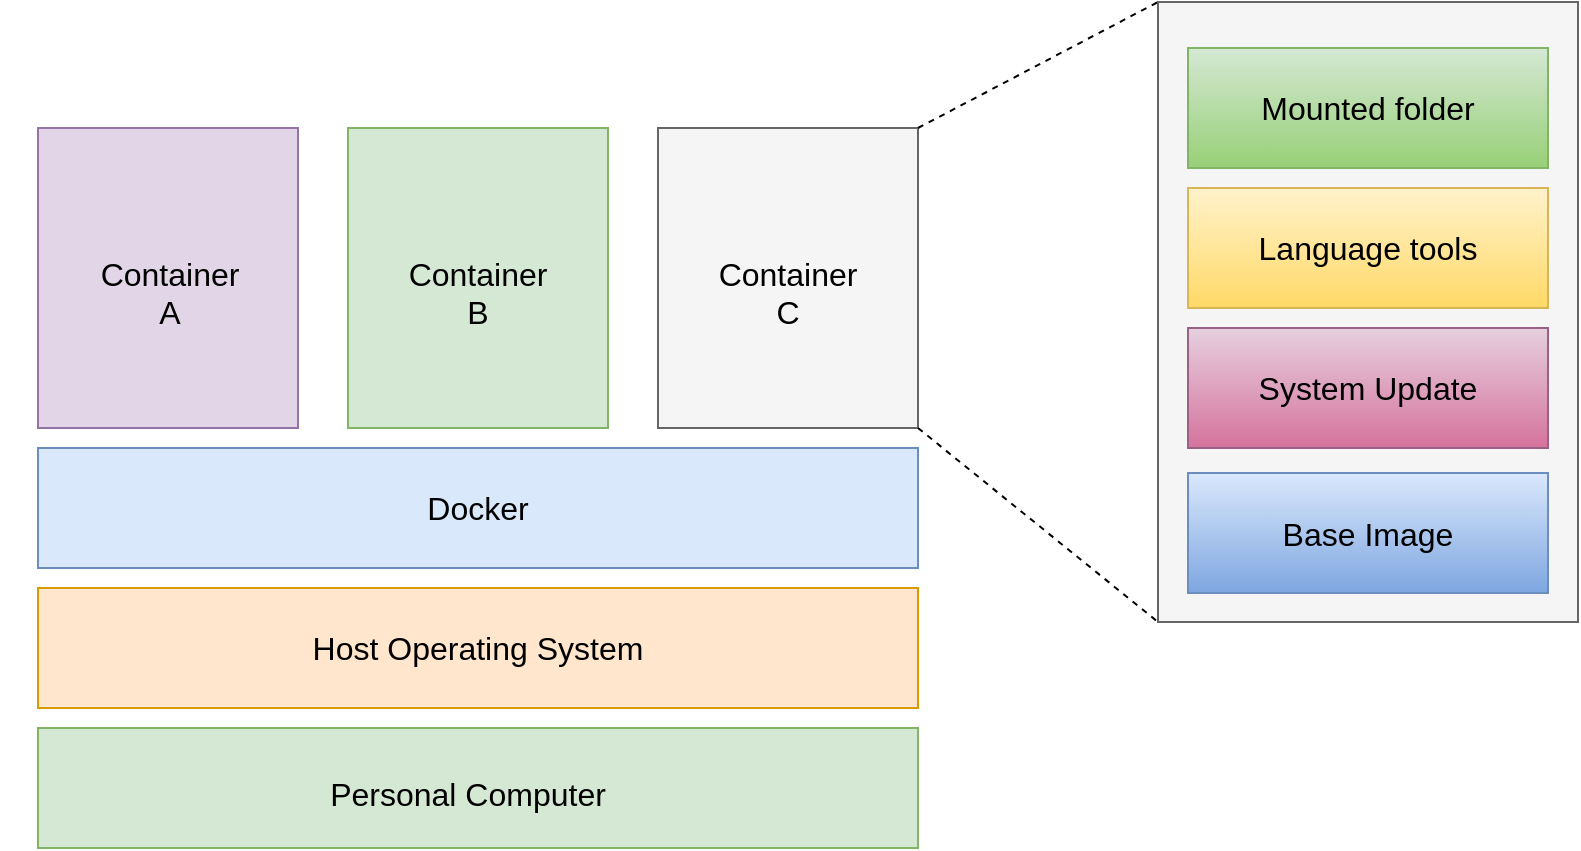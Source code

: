 <mxfile version="14.8.0" type="device"><diagram id="WsLTLrMoJJys_6QuXDJb" name="Page-1"><mxGraphModel dx="1038" dy="577" grid="1" gridSize="10" guides="1" tooltips="1" connect="1" arrows="1" fold="1" page="1" pageScale="1" pageWidth="1000" pageHeight="1200" math="0" shadow="0"><root><mxCell id="0"/><mxCell id="1" parent="0"/><mxCell id="BruhGGZfhsPJ82CiOczC-2" value="" style="rounded=0;whiteSpace=wrap;html=1;fillColor=#d5e8d4;strokeColor=#82b366;" vertex="1" parent="1"><mxGeometry x="120" y="580" width="440" height="60" as="geometry"/></mxCell><mxCell id="BruhGGZfhsPJ82CiOczC-3" value="" style="rounded=0;whiteSpace=wrap;html=1;fillColor=#dae8fc;strokeColor=#6c8ebf;" vertex="1" parent="1"><mxGeometry x="120" y="440" width="440" height="60" as="geometry"/></mxCell><mxCell id="BruhGGZfhsPJ82CiOczC-4" value="" style="rounded=0;whiteSpace=wrap;html=1;fillColor=#ffe6cc;strokeColor=#d79b00;" vertex="1" parent="1"><mxGeometry x="120" y="510" width="440" height="60" as="geometry"/></mxCell><mxCell id="BruhGGZfhsPJ82CiOczC-7" value="" style="rounded=0;whiteSpace=wrap;html=1;fillColor=#f5f5f5;strokeColor=#666666;fontColor=#333333;" vertex="1" parent="1"><mxGeometry x="430" y="280" width="130" height="150" as="geometry"/></mxCell><mxCell id="BruhGGZfhsPJ82CiOczC-9" value="" style="rounded=0;whiteSpace=wrap;html=1;fillColor=#d5e8d4;strokeColor=#82b366;" vertex="1" parent="1"><mxGeometry x="275" y="280" width="130" height="150" as="geometry"/></mxCell><mxCell id="BruhGGZfhsPJ82CiOczC-10" value="" style="rounded=0;whiteSpace=wrap;html=1;fillColor=#e1d5e7;strokeColor=#9673a6;" vertex="1" parent="1"><mxGeometry x="120" y="280" width="130" height="150" as="geometry"/></mxCell><mxCell id="BruhGGZfhsPJ82CiOczC-11" value="" style="rounded=0;whiteSpace=wrap;html=1;fillColor=#f5f5f5;strokeColor=#666666;fontColor=#333333;" vertex="1" parent="1"><mxGeometry x="680" y="217" width="210" height="310" as="geometry"/></mxCell><mxCell id="BruhGGZfhsPJ82CiOczC-16" value="" style="endArrow=none;dashed=1;html=1;entryX=0;entryY=0;entryDx=0;entryDy=0;exitX=1;exitY=0;exitDx=0;exitDy=0;" edge="1" parent="1" source="BruhGGZfhsPJ82CiOczC-7" target="BruhGGZfhsPJ82CiOczC-11"><mxGeometry width="50" height="50" relative="1" as="geometry"><mxPoint x="470" y="410" as="sourcePoint"/><mxPoint x="520" y="360" as="targetPoint"/></mxGeometry></mxCell><mxCell id="BruhGGZfhsPJ82CiOczC-17" value="" style="endArrow=none;dashed=1;html=1;entryX=0;entryY=1;entryDx=0;entryDy=0;exitX=1;exitY=1;exitDx=0;exitDy=0;" edge="1" parent="1" source="BruhGGZfhsPJ82CiOczC-7" target="BruhGGZfhsPJ82CiOczC-11"><mxGeometry width="50" height="50" relative="1" as="geometry"><mxPoint x="570" y="290" as="sourcePoint"/><mxPoint x="690" y="190" as="targetPoint"/></mxGeometry></mxCell><mxCell id="BruhGGZfhsPJ82CiOczC-18" value="&lt;font style=&quot;font-size: 16px&quot;&gt;Personal Computer&lt;br&gt;&lt;/font&gt;" style="text;html=1;strokeColor=none;fillColor=none;align=center;verticalAlign=middle;whiteSpace=wrap;rounded=0;" vertex="1" parent="1"><mxGeometry x="250" y="595" width="170" height="35" as="geometry"/></mxCell><mxCell id="BruhGGZfhsPJ82CiOczC-19" value="&lt;font style=&quot;font-size: 16px&quot;&gt;Host Operating System&lt;br&gt;&lt;/font&gt;" style="text;html=1;strokeColor=none;fillColor=none;align=center;verticalAlign=middle;whiteSpace=wrap;rounded=0;" vertex="1" parent="1"><mxGeometry x="255" y="522.5" width="170" height="35" as="geometry"/></mxCell><mxCell id="BruhGGZfhsPJ82CiOczC-20" value="&lt;font style=&quot;font-size: 16px&quot;&gt;Docker&lt;br&gt;&lt;/font&gt;" style="text;html=1;strokeColor=none;fillColor=none;align=center;verticalAlign=middle;whiteSpace=wrap;rounded=0;" vertex="1" parent="1"><mxGeometry x="255" y="452.5" width="170" height="35" as="geometry"/></mxCell><mxCell id="BruhGGZfhsPJ82CiOczC-21" value="&lt;br&gt;&lt;font style=&quot;font-size: 16px&quot;&gt;Container&lt;br&gt;A&lt;br&gt;&lt;/font&gt;" style="text;html=1;strokeColor=none;fillColor=none;align=center;verticalAlign=middle;whiteSpace=wrap;rounded=0;" vertex="1" parent="1"><mxGeometry x="101" y="337.5" width="170" height="35" as="geometry"/></mxCell><mxCell id="BruhGGZfhsPJ82CiOczC-23" value="&lt;br&gt;&lt;font style=&quot;font-size: 16px&quot;&gt;Container&lt;br&gt;B&lt;br&gt;&lt;/font&gt;" style="text;html=1;strokeColor=none;fillColor=none;align=center;verticalAlign=middle;whiteSpace=wrap;rounded=0;" vertex="1" parent="1"><mxGeometry x="255" y="337.5" width="170" height="35" as="geometry"/></mxCell><mxCell id="BruhGGZfhsPJ82CiOczC-24" value="&lt;br&gt;&lt;font style=&quot;font-size: 16px&quot;&gt;Container&lt;br&gt;C&lt;br&gt;&lt;/font&gt;" style="text;html=1;strokeColor=none;fillColor=none;align=center;verticalAlign=middle;whiteSpace=wrap;rounded=0;" vertex="1" parent="1"><mxGeometry x="410" y="337.5" width="170" height="35" as="geometry"/></mxCell><mxCell id="BruhGGZfhsPJ82CiOczC-25" value="" style="rounded=0;whiteSpace=wrap;html=1;gradientColor=#7ea6e0;fillColor=#dae8fc;strokeColor=#6c8ebf;" vertex="1" parent="1"><mxGeometry x="695" y="452.5" width="180" height="60" as="geometry"/></mxCell><mxCell id="BruhGGZfhsPJ82CiOczC-26" value="" style="rounded=0;whiteSpace=wrap;html=1;gradientColor=#d5739d;fillColor=#e6d0de;strokeColor=#996185;" vertex="1" parent="1"><mxGeometry x="695" y="380" width="180" height="60" as="geometry"/></mxCell><mxCell id="BruhGGZfhsPJ82CiOczC-27" value="" style="rounded=0;whiteSpace=wrap;html=1;gradientColor=#ffd966;fillColor=#fff2cc;strokeColor=#d6b656;" vertex="1" parent="1"><mxGeometry x="695" y="310" width="180" height="60" as="geometry"/></mxCell><mxCell id="BruhGGZfhsPJ82CiOczC-28" value="" style="rounded=0;whiteSpace=wrap;html=1;gradientColor=#97d077;fillColor=#d5e8d4;strokeColor=#82b366;" vertex="1" parent="1"><mxGeometry x="695" y="240" width="180" height="60" as="geometry"/></mxCell><mxCell id="BruhGGZfhsPJ82CiOczC-29" value="&lt;font style=&quot;font-size: 16px&quot;&gt;Base Image&lt;/font&gt;&lt;font style=&quot;font-size: 16px&quot;&gt;&lt;br&gt;&lt;/font&gt;" style="text;html=1;strokeColor=none;fillColor=none;align=center;verticalAlign=middle;whiteSpace=wrap;rounded=0;" vertex="1" parent="1"><mxGeometry x="700" y="465" width="170" height="35" as="geometry"/></mxCell><mxCell id="BruhGGZfhsPJ82CiOczC-30" value="&lt;font style=&quot;font-size: 16px&quot;&gt;System Update&lt;br&gt;&lt;/font&gt;" style="text;html=1;strokeColor=none;fillColor=none;align=center;verticalAlign=middle;whiteSpace=wrap;rounded=0;" vertex="1" parent="1"><mxGeometry x="700" y="392.5" width="170" height="35" as="geometry"/></mxCell><mxCell id="BruhGGZfhsPJ82CiOczC-31" value="&lt;font style=&quot;font-size: 16px&quot;&gt;Language tools&lt;/font&gt;" style="text;html=1;strokeColor=none;fillColor=none;align=center;verticalAlign=middle;whiteSpace=wrap;rounded=0;" vertex="1" parent="1"><mxGeometry x="700" y="322.5" width="170" height="35" as="geometry"/></mxCell><mxCell id="BruhGGZfhsPJ82CiOczC-32" value="&lt;font style=&quot;font-size: 16px&quot;&gt;Mounted folder&lt;/font&gt;" style="text;html=1;strokeColor=none;fillColor=none;align=center;verticalAlign=middle;whiteSpace=wrap;rounded=0;" vertex="1" parent="1"><mxGeometry x="700" y="252.5" width="170" height="35" as="geometry"/></mxCell></root></mxGraphModel></diagram></mxfile>